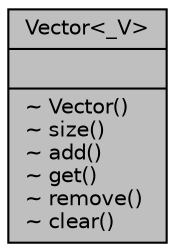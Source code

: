 digraph "Vector&lt;_V&gt;"
{
  edge [fontname="Helvetica",fontsize="10",labelfontname="Helvetica",labelfontsize="10"];
  node [fontname="Helvetica",fontsize="10",shape=record];
  Node1 [label="{Vector\<_V\>\n||~ Vector()\l~ size()\l~ add()\l~ get()\l~ remove()\l~ clear()\l}",height=0.2,width=0.4,color="black", fillcolor="grey75", style="filled", fontcolor="black"];
}
